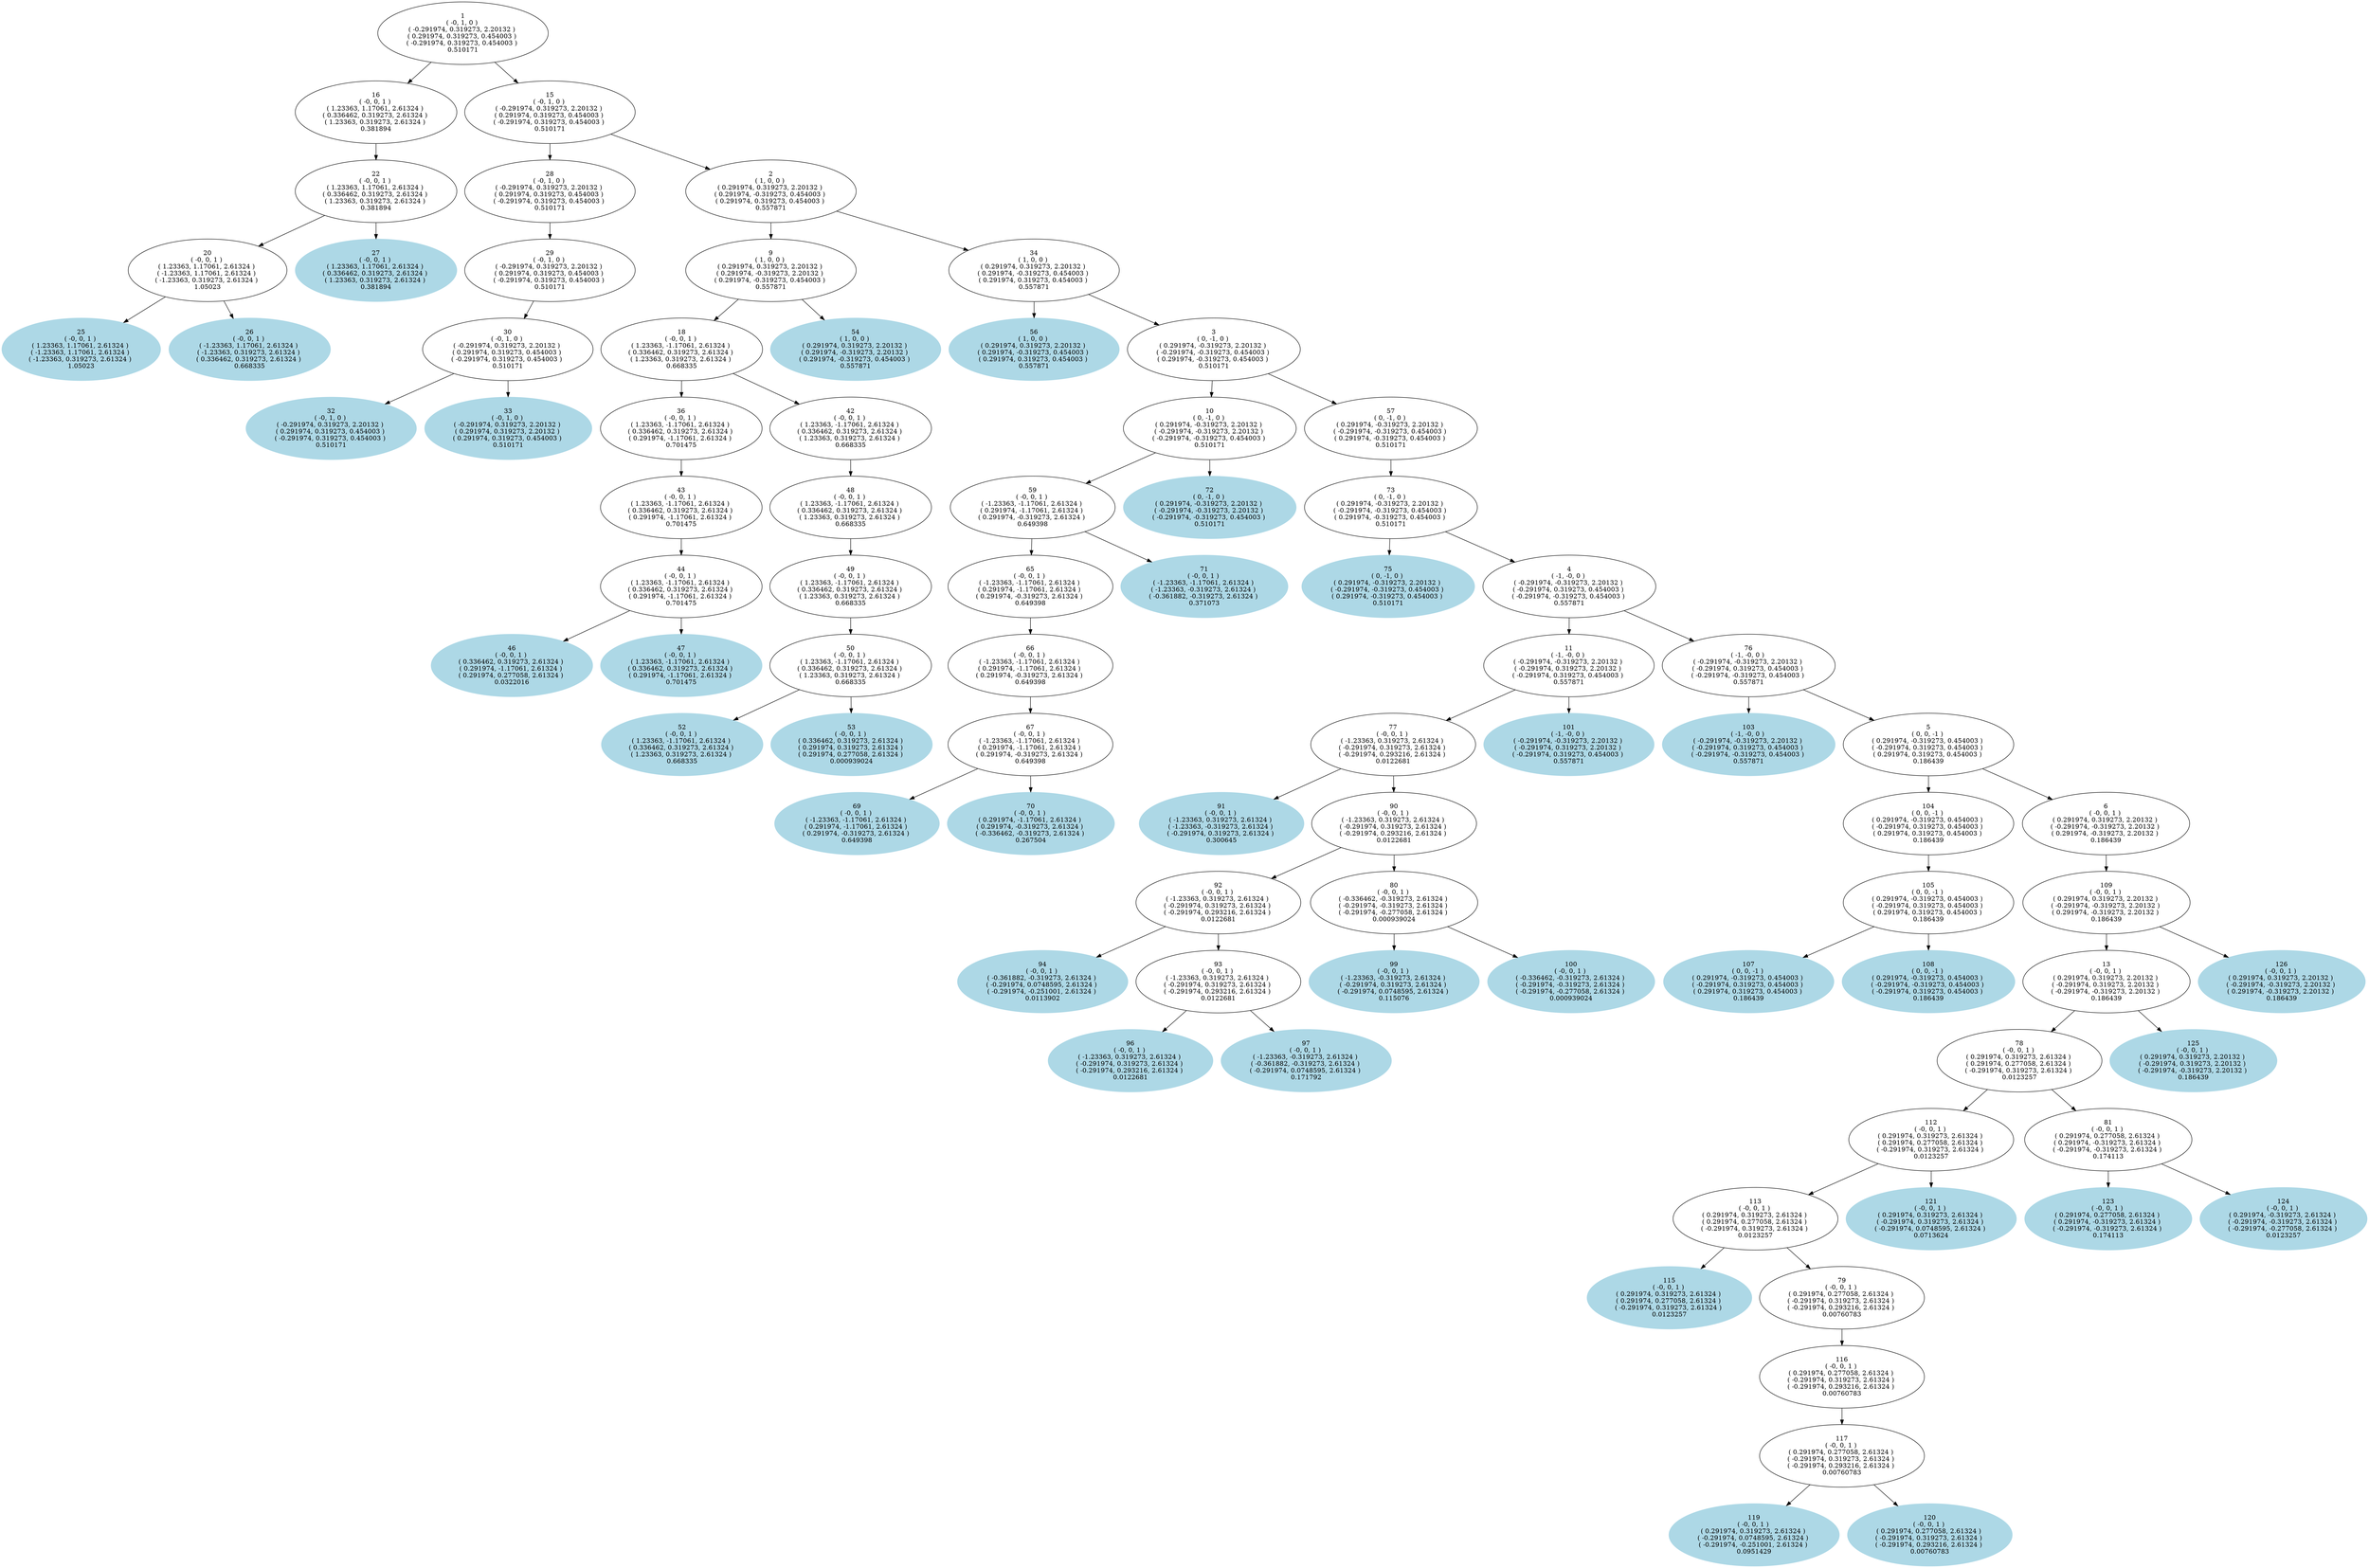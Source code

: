digraph G {
    node1 [label="1
( -0, 1, 0 ) 
( -0.291974, 0.319273, 2.20132 ) 
( 0.291974, 0.319273, 0.454003 ) 
( -0.291974, 0.319273, 0.454003 ) 
0.510171"];
    node16 [label="16
( -0, 0, 1 ) 
( 1.23363, 1.17061, 2.61324 ) 
( 0.336462, 0.319273, 2.61324 ) 
( 1.23363, 0.319273, 2.61324 ) 
0.381894"];
    node22 [label="22
( -0, 0, 1 ) 
( 1.23363, 1.17061, 2.61324 ) 
( 0.336462, 0.319273, 2.61324 ) 
( 1.23363, 0.319273, 2.61324 ) 
0.381894"];
    node20 [label="20
( -0, 0, 1 ) 
( 1.23363, 1.17061, 2.61324 ) 
( -1.23363, 1.17061, 2.61324 ) 
( -1.23363, 0.319273, 2.61324 ) 
1.05023"];
    node25 [label="25
( -0, 0, 1 ) 
( 1.23363, 1.17061, 2.61324 ) 
( -1.23363, 1.17061, 2.61324 ) 
( -1.23363, 0.319273, 2.61324 ) 
1.05023", color=lightblue, style=filled];
    node20 -> node25;
    node26 [label="26
( -0, 0, 1 ) 
( -1.23363, 1.17061, 2.61324 ) 
( -1.23363, 0.319273, 2.61324 ) 
( 0.336462, 0.319273, 2.61324 ) 
0.668335", color=lightblue, style=filled];
    node20 -> node26;
    node22 -> node20;
    node27 [label="27
( -0, 0, 1 ) 
( 1.23363, 1.17061, 2.61324 ) 
( 0.336462, 0.319273, 2.61324 ) 
( 1.23363, 0.319273, 2.61324 ) 
0.381894", color=lightblue, style=filled];
    node22 -> node27;
    node16 -> node22;
    node1 -> node16;
    node15 [label="15
( -0, 1, 0 ) 
( -0.291974, 0.319273, 2.20132 ) 
( 0.291974, 0.319273, 0.454003 ) 
( -0.291974, 0.319273, 0.454003 ) 
0.510171"];
    node28 [label="28
( -0, 1, 0 ) 
( -0.291974, 0.319273, 2.20132 ) 
( 0.291974, 0.319273, 0.454003 ) 
( -0.291974, 0.319273, 0.454003 ) 
0.510171"];
    node29 [label="29
( -0, 1, 0 ) 
( -0.291974, 0.319273, 2.20132 ) 
( 0.291974, 0.319273, 0.454003 ) 
( -0.291974, 0.319273, 0.454003 ) 
0.510171"];
    node30 [label="30
( -0, 1, 0 ) 
( -0.291974, 0.319273, 2.20132 ) 
( 0.291974, 0.319273, 0.454003 ) 
( -0.291974, 0.319273, 0.454003 ) 
0.510171"];
    node32 [label="32
( -0, 1, 0 ) 
( -0.291974, 0.319273, 2.20132 ) 
( 0.291974, 0.319273, 0.454003 ) 
( -0.291974, 0.319273, 0.454003 ) 
0.510171", color=lightblue, style=filled];
    node30 -> node32;
    node33 [label="33
( -0, 1, 0 ) 
( -0.291974, 0.319273, 2.20132 ) 
( 0.291974, 0.319273, 2.20132 ) 
( 0.291974, 0.319273, 0.454003 ) 
0.510171", color=lightblue, style=filled];
    node30 -> node33;
    node29 -> node30;
    node28 -> node29;
    node15 -> node28;
    node2 [label="2
( 1, 0, 0 ) 
( 0.291974, 0.319273, 2.20132 ) 
( 0.291974, -0.319273, 0.454003 ) 
( 0.291974, 0.319273, 0.454003 ) 
0.557871"];
    node9 [label="9
( 1, 0, 0 ) 
( 0.291974, 0.319273, 2.20132 ) 
( 0.291974, -0.319273, 2.20132 ) 
( 0.291974, -0.319273, 0.454003 ) 
0.557871"];
    node18 [label="18
( -0, 0, 1 ) 
( 1.23363, -1.17061, 2.61324 ) 
( 0.336462, 0.319273, 2.61324 ) 
( 1.23363, 0.319273, 2.61324 ) 
0.668335"];
    node36 [label="36
( -0, 0, 1 ) 
( 1.23363, -1.17061, 2.61324 ) 
( 0.336462, 0.319273, 2.61324 ) 
( 0.291974, -1.17061, 2.61324 ) 
0.701475"];
    node43 [label="43
( -0, 0, 1 ) 
( 1.23363, -1.17061, 2.61324 ) 
( 0.336462, 0.319273, 2.61324 ) 
( 0.291974, -1.17061, 2.61324 ) 
0.701475"];
    node44 [label="44
( -0, 0, 1 ) 
( 1.23363, -1.17061, 2.61324 ) 
( 0.336462, 0.319273, 2.61324 ) 
( 0.291974, -1.17061, 2.61324 ) 
0.701475"];
    node46 [label="46
( -0, 0, 1 ) 
( 0.336462, 0.319273, 2.61324 ) 
( 0.291974, -1.17061, 2.61324 ) 
( 0.291974, 0.277058, 2.61324 ) 
0.0322016", color=lightblue, style=filled];
    node44 -> node46;
    node47 [label="47
( -0, 0, 1 ) 
( 1.23363, -1.17061, 2.61324 ) 
( 0.336462, 0.319273, 2.61324 ) 
( 0.291974, -1.17061, 2.61324 ) 
0.701475", color=lightblue, style=filled];
    node44 -> node47;
    node43 -> node44;
    node36 -> node43;
    node18 -> node36;
    node42 [label="42
( -0, 0, 1 ) 
( 1.23363, -1.17061, 2.61324 ) 
( 0.336462, 0.319273, 2.61324 ) 
( 1.23363, 0.319273, 2.61324 ) 
0.668335"];
    node48 [label="48
( -0, 0, 1 ) 
( 1.23363, -1.17061, 2.61324 ) 
( 0.336462, 0.319273, 2.61324 ) 
( 1.23363, 0.319273, 2.61324 ) 
0.668335"];
    node49 [label="49
( -0, 0, 1 ) 
( 1.23363, -1.17061, 2.61324 ) 
( 0.336462, 0.319273, 2.61324 ) 
( 1.23363, 0.319273, 2.61324 ) 
0.668335"];
    node50 [label="50
( -0, 0, 1 ) 
( 1.23363, -1.17061, 2.61324 ) 
( 0.336462, 0.319273, 2.61324 ) 
( 1.23363, 0.319273, 2.61324 ) 
0.668335"];
    node52 [label="52
( -0, 0, 1 ) 
( 1.23363, -1.17061, 2.61324 ) 
( 0.336462, 0.319273, 2.61324 ) 
( 1.23363, 0.319273, 2.61324 ) 
0.668335", color=lightblue, style=filled];
    node50 -> node52;
    node53 [label="53
( -0, 0, 1 ) 
( 0.336462, 0.319273, 2.61324 ) 
( 0.291974, 0.319273, 2.61324 ) 
( 0.291974, 0.277058, 2.61324 ) 
0.000939024", color=lightblue, style=filled];
    node50 -> node53;
    node49 -> node50;
    node48 -> node49;
    node42 -> node48;
    node18 -> node42;
    node9 -> node18;
    node54 [label="54
( 1, 0, 0 ) 
( 0.291974, 0.319273, 2.20132 ) 
( 0.291974, -0.319273, 2.20132 ) 
( 0.291974, -0.319273, 0.454003 ) 
0.557871", color=lightblue, style=filled];
    node9 -> node54;
    node2 -> node9;
    node34 [label="34
( 1, 0, 0 ) 
( 0.291974, 0.319273, 2.20132 ) 
( 0.291974, -0.319273, 0.454003 ) 
( 0.291974, 0.319273, 0.454003 ) 
0.557871"];
    node56 [label="56
( 1, 0, 0 ) 
( 0.291974, 0.319273, 2.20132 ) 
( 0.291974, -0.319273, 0.454003 ) 
( 0.291974, 0.319273, 0.454003 ) 
0.557871", color=lightblue, style=filled];
    node34 -> node56;
    node3 [label="3
( 0, -1, 0 ) 
( 0.291974, -0.319273, 2.20132 ) 
( -0.291974, -0.319273, 0.454003 ) 
( 0.291974, -0.319273, 0.454003 ) 
0.510171"];
    node10 [label="10
( 0, -1, 0 ) 
( 0.291974, -0.319273, 2.20132 ) 
( -0.291974, -0.319273, 2.20132 ) 
( -0.291974, -0.319273, 0.454003 ) 
0.510171"];
    node59 [label="59
( -0, 0, 1 ) 
( -1.23363, -1.17061, 2.61324 ) 
( 0.291974, -1.17061, 2.61324 ) 
( 0.291974, -0.319273, 2.61324 ) 
0.649398"];
    node65 [label="65
( -0, 0, 1 ) 
( -1.23363, -1.17061, 2.61324 ) 
( 0.291974, -1.17061, 2.61324 ) 
( 0.291974, -0.319273, 2.61324 ) 
0.649398"];
    node66 [label="66
( -0, 0, 1 ) 
( -1.23363, -1.17061, 2.61324 ) 
( 0.291974, -1.17061, 2.61324 ) 
( 0.291974, -0.319273, 2.61324 ) 
0.649398"];
    node67 [label="67
( -0, 0, 1 ) 
( -1.23363, -1.17061, 2.61324 ) 
( 0.291974, -1.17061, 2.61324 ) 
( 0.291974, -0.319273, 2.61324 ) 
0.649398"];
    node69 [label="69
( -0, 0, 1 ) 
( -1.23363, -1.17061, 2.61324 ) 
( 0.291974, -1.17061, 2.61324 ) 
( 0.291974, -0.319273, 2.61324 ) 
0.649398", color=lightblue, style=filled];
    node67 -> node69;
    node70 [label="70
( -0, 0, 1 ) 
( 0.291974, -1.17061, 2.61324 ) 
( 0.291974, -0.319273, 2.61324 ) 
( -0.336462, -0.319273, 2.61324 ) 
0.267504", color=lightblue, style=filled];
    node67 -> node70;
    node66 -> node67;
    node65 -> node66;
    node59 -> node65;
    node71 [label="71
( -0, 0, 1 ) 
( -1.23363, -1.17061, 2.61324 ) 
( -1.23363, -0.319273, 2.61324 ) 
( -0.361882, -0.319273, 2.61324 ) 
0.371073", color=lightblue, style=filled];
    node59 -> node71;
    node10 -> node59;
    node72 [label="72
( 0, -1, 0 ) 
( 0.291974, -0.319273, 2.20132 ) 
( -0.291974, -0.319273, 2.20132 ) 
( -0.291974, -0.319273, 0.454003 ) 
0.510171", color=lightblue, style=filled];
    node10 -> node72;
    node3 -> node10;
    node57 [label="57
( 0, -1, 0 ) 
( 0.291974, -0.319273, 2.20132 ) 
( -0.291974, -0.319273, 0.454003 ) 
( 0.291974, -0.319273, 0.454003 ) 
0.510171"];
    node73 [label="73
( 0, -1, 0 ) 
( 0.291974, -0.319273, 2.20132 ) 
( -0.291974, -0.319273, 0.454003 ) 
( 0.291974, -0.319273, 0.454003 ) 
0.510171"];
    node75 [label="75
( 0, -1, 0 ) 
( 0.291974, -0.319273, 2.20132 ) 
( -0.291974, -0.319273, 0.454003 ) 
( 0.291974, -0.319273, 0.454003 ) 
0.510171", color=lightblue, style=filled];
    node73 -> node75;
    node4 [label="4
( -1, -0, 0 ) 
( -0.291974, -0.319273, 2.20132 ) 
( -0.291974, 0.319273, 0.454003 ) 
( -0.291974, -0.319273, 0.454003 ) 
0.557871"];
    node11 [label="11
( -1, -0, 0 ) 
( -0.291974, -0.319273, 2.20132 ) 
( -0.291974, 0.319273, 2.20132 ) 
( -0.291974, 0.319273, 0.454003 ) 
0.557871"];
    node77 [label="77
( -0, 0, 1 ) 
( -1.23363, 0.319273, 2.61324 ) 
( -0.291974, 0.319273, 2.61324 ) 
( -0.291974, 0.293216, 2.61324 ) 
0.0122681"];
    node91 [label="91
( -0, 0, 1 ) 
( -1.23363, 0.319273, 2.61324 ) 
( -1.23363, -0.319273, 2.61324 ) 
( -0.291974, 0.319273, 2.61324 ) 
0.300645", color=lightblue, style=filled];
    node77 -> node91;
    node90 [label="90
( -0, 0, 1 ) 
( -1.23363, 0.319273, 2.61324 ) 
( -0.291974, 0.319273, 2.61324 ) 
( -0.291974, 0.293216, 2.61324 ) 
0.0122681"];
    node92 [label="92
( -0, 0, 1 ) 
( -1.23363, 0.319273, 2.61324 ) 
( -0.291974, 0.319273, 2.61324 ) 
( -0.291974, 0.293216, 2.61324 ) 
0.0122681"];
    node94 [label="94
( -0, 0, 1 ) 
( -0.361882, -0.319273, 2.61324 ) 
( -0.291974, 0.0748595, 2.61324 ) 
( -0.291974, -0.251001, 2.61324 ) 
0.0113902", color=lightblue, style=filled];
    node92 -> node94;
    node93 [label="93
( -0, 0, 1 ) 
( -1.23363, 0.319273, 2.61324 ) 
( -0.291974, 0.319273, 2.61324 ) 
( -0.291974, 0.293216, 2.61324 ) 
0.0122681"];
    node96 [label="96
( -0, 0, 1 ) 
( -1.23363, 0.319273, 2.61324 ) 
( -0.291974, 0.319273, 2.61324 ) 
( -0.291974, 0.293216, 2.61324 ) 
0.0122681", color=lightblue, style=filled];
    node93 -> node96;
    node97 [label="97
( -0, 0, 1 ) 
( -1.23363, -0.319273, 2.61324 ) 
( -0.361882, -0.319273, 2.61324 ) 
( -0.291974, 0.0748595, 2.61324 ) 
0.171792", color=lightblue, style=filled];
    node93 -> node97;
    node92 -> node93;
    node90 -> node92;
    node80 [label="80
( -0, 0, 1 ) 
( -0.336462, -0.319273, 2.61324 ) 
( -0.291974, -0.319273, 2.61324 ) 
( -0.291974, -0.277058, 2.61324 ) 
0.000939024"];
    node99 [label="99
( -0, 0, 1 ) 
( -1.23363, -0.319273, 2.61324 ) 
( -0.291974, 0.319273, 2.61324 ) 
( -0.291974, 0.0748595, 2.61324 ) 
0.115076", color=lightblue, style=filled];
    node80 -> node99;
    node100 [label="100
( -0, 0, 1 ) 
( -0.336462, -0.319273, 2.61324 ) 
( -0.291974, -0.319273, 2.61324 ) 
( -0.291974, -0.277058, 2.61324 ) 
0.000939024", color=lightblue, style=filled];
    node80 -> node100;
    node90 -> node80;
    node77 -> node90;
    node11 -> node77;
    node101 [label="101
( -1, -0, 0 ) 
( -0.291974, -0.319273, 2.20132 ) 
( -0.291974, 0.319273, 2.20132 ) 
( -0.291974, 0.319273, 0.454003 ) 
0.557871", color=lightblue, style=filled];
    node11 -> node101;
    node4 -> node11;
    node76 [label="76
( -1, -0, 0 ) 
( -0.291974, -0.319273, 2.20132 ) 
( -0.291974, 0.319273, 0.454003 ) 
( -0.291974, -0.319273, 0.454003 ) 
0.557871"];
    node103 [label="103
( -1, -0, 0 ) 
( -0.291974, -0.319273, 2.20132 ) 
( -0.291974, 0.319273, 0.454003 ) 
( -0.291974, -0.319273, 0.454003 ) 
0.557871", color=lightblue, style=filled];
    node76 -> node103;
    node5 [label="5
( 0, 0, -1 ) 
( 0.291974, -0.319273, 0.454003 ) 
( -0.291974, 0.319273, 0.454003 ) 
( 0.291974, 0.319273, 0.454003 ) 
0.186439"];
    node104 [label="104
( 0, 0, -1 ) 
( 0.291974, -0.319273, 0.454003 ) 
( -0.291974, 0.319273, 0.454003 ) 
( 0.291974, 0.319273, 0.454003 ) 
0.186439"];
    node105 [label="105
( 0, 0, -1 ) 
( 0.291974, -0.319273, 0.454003 ) 
( -0.291974, 0.319273, 0.454003 ) 
( 0.291974, 0.319273, 0.454003 ) 
0.186439"];
    node107 [label="107
( 0, 0, -1 ) 
( 0.291974, -0.319273, 0.454003 ) 
( -0.291974, 0.319273, 0.454003 ) 
( 0.291974, 0.319273, 0.454003 ) 
0.186439", color=lightblue, style=filled];
    node105 -> node107;
    node108 [label="108
( 0, 0, -1 ) 
( 0.291974, -0.319273, 0.454003 ) 
( -0.291974, -0.319273, 0.454003 ) 
( -0.291974, 0.319273, 0.454003 ) 
0.186439", color=lightblue, style=filled];
    node105 -> node108;
    node104 -> node105;
    node5 -> node104;
    node6 [label="6
( -0, 0, 1 ) 
( 0.291974, 0.319273, 2.20132 ) 
( -0.291974, -0.319273, 2.20132 ) 
( 0.291974, -0.319273, 2.20132 ) 
0.186439"];
    node109 [label="109
( -0, 0, 1 ) 
( 0.291974, 0.319273, 2.20132 ) 
( -0.291974, -0.319273, 2.20132 ) 
( 0.291974, -0.319273, 2.20132 ) 
0.186439"];
    node13 [label="13
( -0, 0, 1 ) 
( 0.291974, 0.319273, 2.20132 ) 
( -0.291974, 0.319273, 2.20132 ) 
( -0.291974, -0.319273, 2.20132 ) 
0.186439"];
    node78 [label="78
( -0, 0, 1 ) 
( 0.291974, 0.319273, 2.61324 ) 
( 0.291974, 0.277058, 2.61324 ) 
( -0.291974, 0.319273, 2.61324 ) 
0.0123257"];
    node112 [label="112
( -0, 0, 1 ) 
( 0.291974, 0.319273, 2.61324 ) 
( 0.291974, 0.277058, 2.61324 ) 
( -0.291974, 0.319273, 2.61324 ) 
0.0123257"];
    node113 [label="113
( -0, 0, 1 ) 
( 0.291974, 0.319273, 2.61324 ) 
( 0.291974, 0.277058, 2.61324 ) 
( -0.291974, 0.319273, 2.61324 ) 
0.0123257"];
    node115 [label="115
( -0, 0, 1 ) 
( 0.291974, 0.319273, 2.61324 ) 
( 0.291974, 0.277058, 2.61324 ) 
( -0.291974, 0.319273, 2.61324 ) 
0.0123257", color=lightblue, style=filled];
    node113 -> node115;
    node79 [label="79
( -0, 0, 1 ) 
( 0.291974, 0.277058, 2.61324 ) 
( -0.291974, 0.319273, 2.61324 ) 
( -0.291974, 0.293216, 2.61324 ) 
0.00760783"];
    node116 [label="116
( -0, 0, 1 ) 
( 0.291974, 0.277058, 2.61324 ) 
( -0.291974, 0.319273, 2.61324 ) 
( -0.291974, 0.293216, 2.61324 ) 
0.00760783"];
    node117 [label="117
( -0, 0, 1 ) 
( 0.291974, 0.277058, 2.61324 ) 
( -0.291974, 0.319273, 2.61324 ) 
( -0.291974, 0.293216, 2.61324 ) 
0.00760783"];
    node119 [label="119
( -0, 0, 1 ) 
( 0.291974, 0.319273, 2.61324 ) 
( -0.291974, 0.0748595, 2.61324 ) 
( -0.291974, -0.251001, 2.61324 ) 
0.0951429", color=lightblue, style=filled];
    node117 -> node119;
    node120 [label="120
( -0, 0, 1 ) 
( 0.291974, 0.277058, 2.61324 ) 
( -0.291974, 0.319273, 2.61324 ) 
( -0.291974, 0.293216, 2.61324 ) 
0.00760783", color=lightblue, style=filled];
    node117 -> node120;
    node116 -> node117;
    node79 -> node116;
    node113 -> node79;
    node112 -> node113;
    node121 [label="121
( -0, 0, 1 ) 
( 0.291974, 0.319273, 2.61324 ) 
( -0.291974, 0.319273, 2.61324 ) 
( -0.291974, 0.0748595, 2.61324 ) 
0.0713624", color=lightblue, style=filled];
    node112 -> node121;
    node78 -> node112;
    node81 [label="81
( -0, 0, 1 ) 
( 0.291974, 0.277058, 2.61324 ) 
( 0.291974, -0.319273, 2.61324 ) 
( -0.291974, -0.319273, 2.61324 ) 
0.174113"];
    node123 [label="123
( -0, 0, 1 ) 
( 0.291974, 0.277058, 2.61324 ) 
( 0.291974, -0.319273, 2.61324 ) 
( -0.291974, -0.319273, 2.61324 ) 
0.174113", color=lightblue, style=filled];
    node81 -> node123;
    node124 [label="124
( -0, 0, 1 ) 
( 0.291974, -0.319273, 2.61324 ) 
( -0.291974, -0.319273, 2.61324 ) 
( -0.291974, -0.277058, 2.61324 ) 
0.0123257", color=lightblue, style=filled];
    node81 -> node124;
    node78 -> node81;
    node13 -> node78;
    node125 [label="125
( -0, 0, 1 ) 
( 0.291974, 0.319273, 2.20132 ) 
( -0.291974, 0.319273, 2.20132 ) 
( -0.291974, -0.319273, 2.20132 ) 
0.186439", color=lightblue, style=filled];
    node13 -> node125;
    node109 -> node13;
    node126 [label="126
( -0, 0, 1 ) 
( 0.291974, 0.319273, 2.20132 ) 
( -0.291974, -0.319273, 2.20132 ) 
( 0.291974, -0.319273, 2.20132 ) 
0.186439", color=lightblue, style=filled];
    node109 -> node126;
    node6 -> node109;
    node5 -> node6;
    node76 -> node5;
    node4 -> node76;
    node73 -> node4;
    node57 -> node73;
    node3 -> node57;
    node34 -> node3;
    node2 -> node34;
    node15 -> node2;
    node1 -> node15;
}
